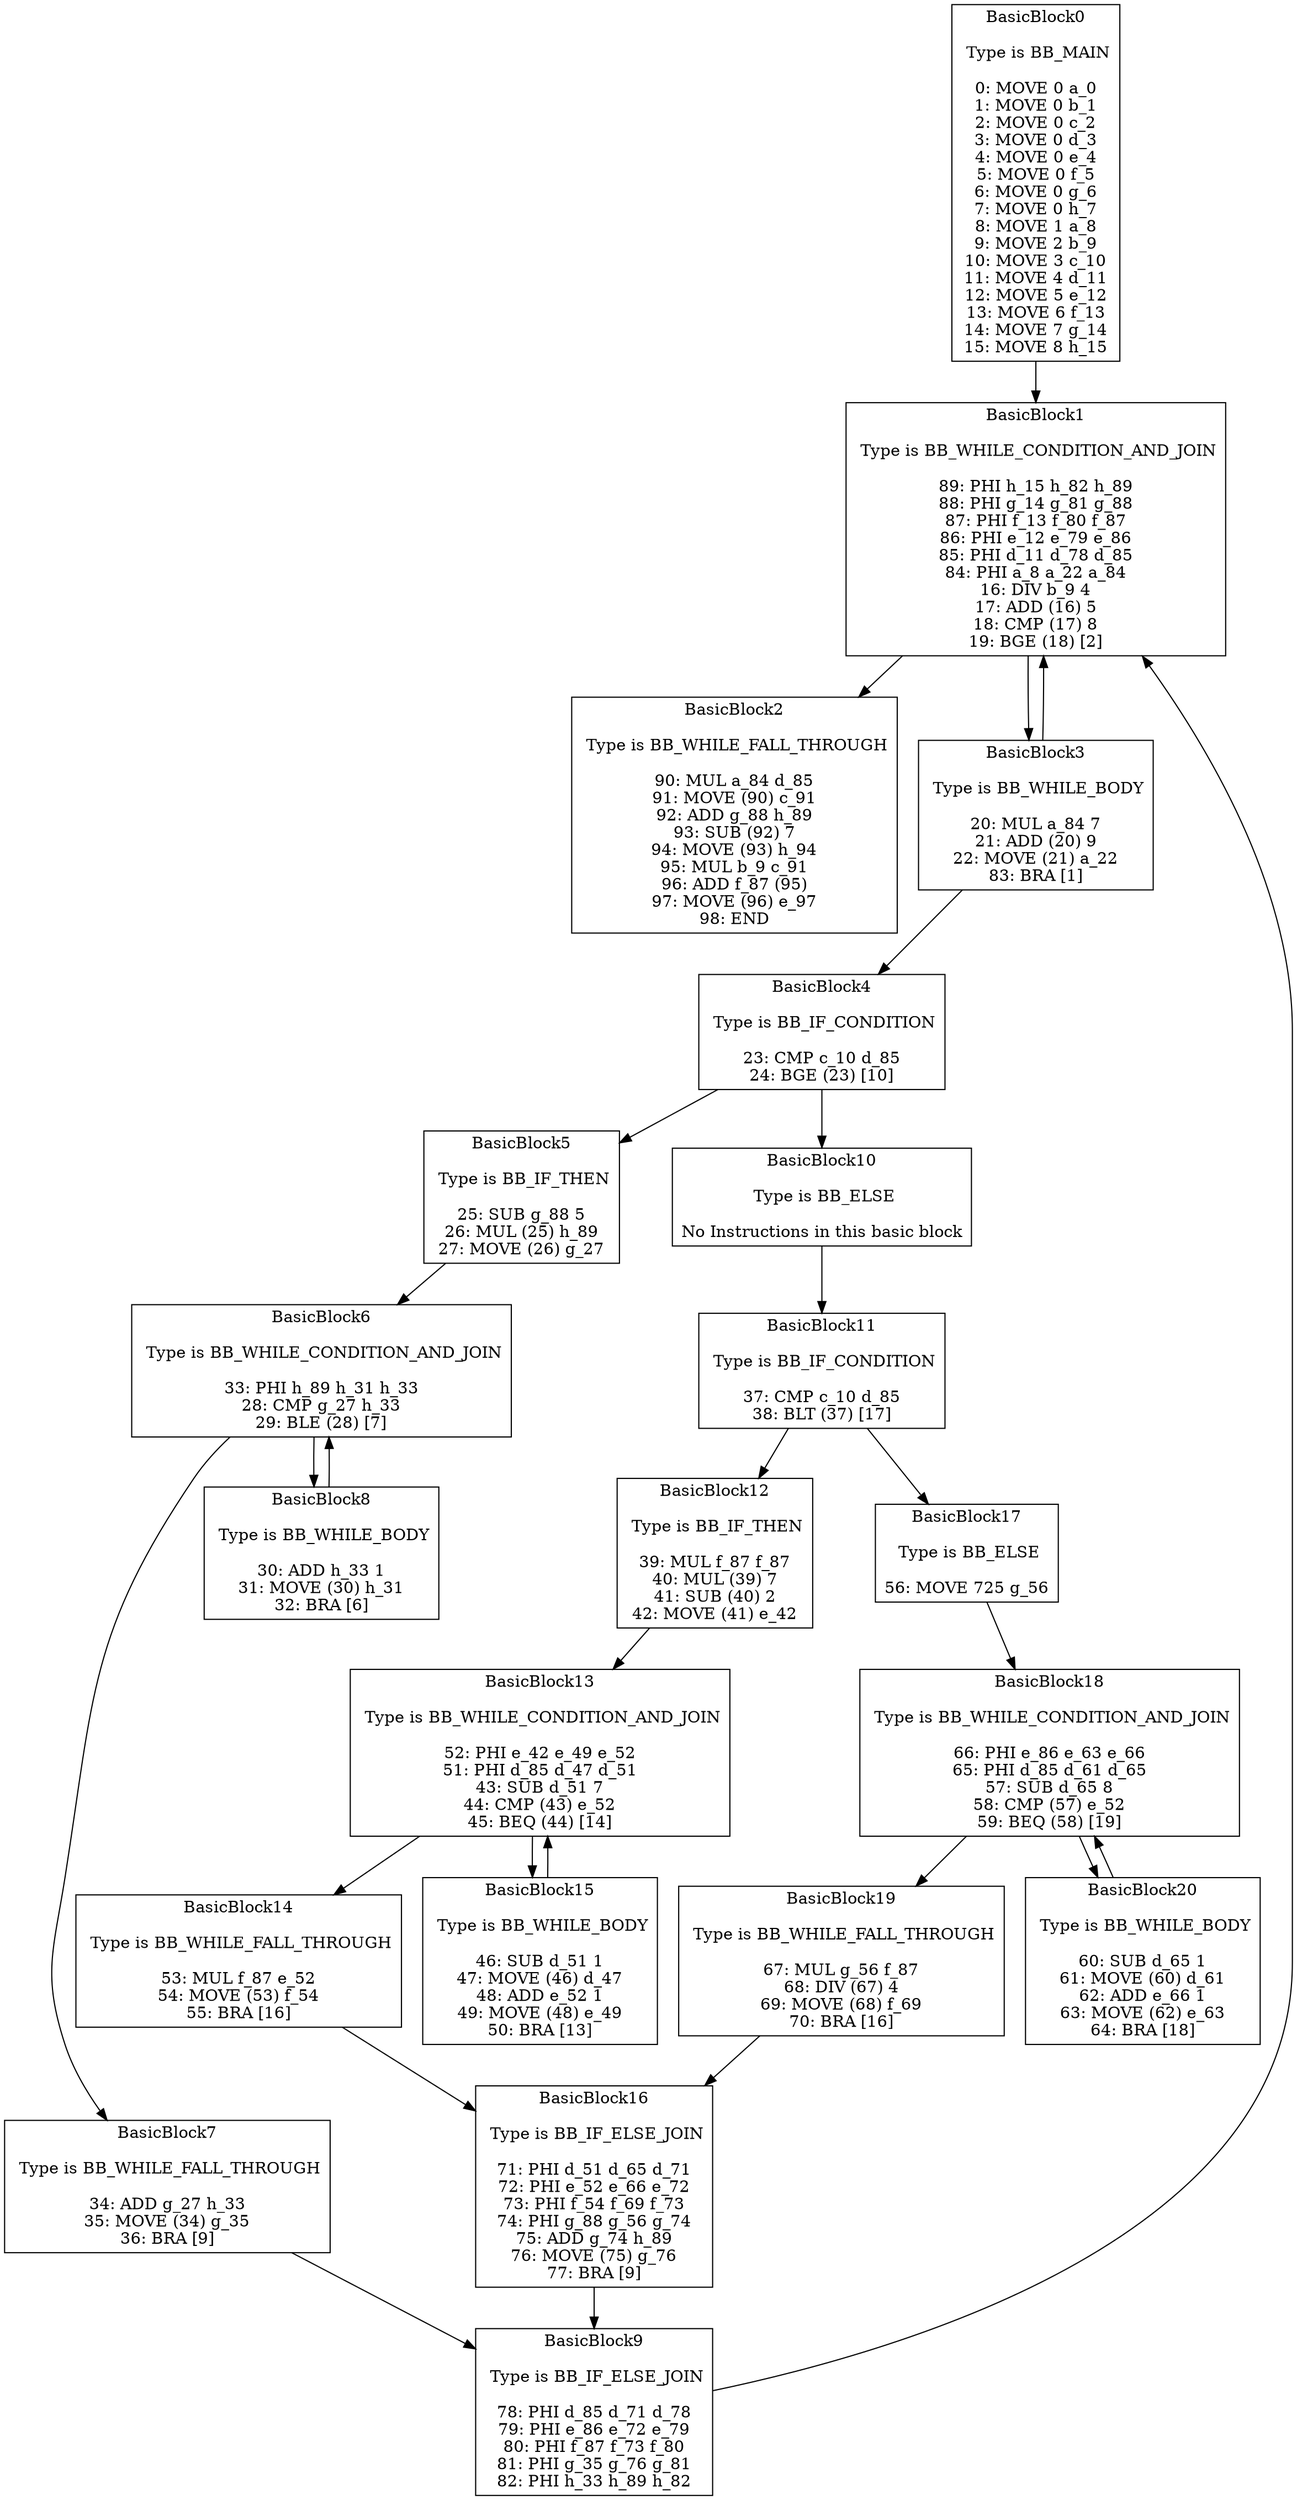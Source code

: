 digraph{
BasicBlock0 -> BasicBlock1
BasicBlock1 -> BasicBlock2
BasicBlock1 -> BasicBlock3
BasicBlock3 -> BasicBlock1
BasicBlock3 -> BasicBlock4
BasicBlock4 -> BasicBlock5
BasicBlock4 -> BasicBlock10
BasicBlock5 -> BasicBlock6
BasicBlock6 -> BasicBlock7
BasicBlock6 -> BasicBlock8
BasicBlock7 -> BasicBlock9
BasicBlock8 -> BasicBlock6
BasicBlock9 -> BasicBlock1
BasicBlock10 -> BasicBlock11
BasicBlock11 -> BasicBlock12
BasicBlock11 -> BasicBlock17
BasicBlock12 -> BasicBlock13
BasicBlock13 -> BasicBlock14
BasicBlock13 -> BasicBlock15
BasicBlock14 -> BasicBlock16
BasicBlock15 -> BasicBlock13
BasicBlock16 -> BasicBlock9
BasicBlock17 -> BasicBlock18
BasicBlock18 -> BasicBlock19
BasicBlock18 -> BasicBlock20
BasicBlock19 -> BasicBlock16
BasicBlock20 -> BasicBlock18
BasicBlock0[shape="box", label="BasicBlock0

 Type is BB_MAIN

0: MOVE 0 a_0
1: MOVE 0 b_1
2: MOVE 0 c_2
3: MOVE 0 d_3
4: MOVE 0 e_4
5: MOVE 0 f_5
6: MOVE 0 g_6
7: MOVE 0 h_7
8: MOVE 1 a_8
9: MOVE 2 b_9
10: MOVE 3 c_10
11: MOVE 4 d_11
12: MOVE 5 e_12
13: MOVE 6 f_13
14: MOVE 7 g_14
15: MOVE 8 h_15
"]
BasicBlock1[shape="box", label="BasicBlock1

 Type is BB_WHILE_CONDITION_AND_JOIN

89: PHI h_15 h_82 h_89
88: PHI g_14 g_81 g_88
87: PHI f_13 f_80 f_87
86: PHI e_12 e_79 e_86
85: PHI d_11 d_78 d_85
84: PHI a_8 a_22 a_84
16: DIV b_9 4
17: ADD (16) 5
18: CMP (17) 8
19: BGE (18) [2]
"]
BasicBlock2[shape="box", label="BasicBlock2

 Type is BB_WHILE_FALL_THROUGH

90: MUL a_84 d_85
91: MOVE (90) c_91
92: ADD g_88 h_89
93: SUB (92) 7
94: MOVE (93) h_94
95: MUL b_9 c_91
96: ADD f_87 (95)
97: MOVE (96) e_97
98: END
"]
BasicBlock3[shape="box", label="BasicBlock3

 Type is BB_WHILE_BODY

20: MUL a_84 7
21: ADD (20) 9
22: MOVE (21) a_22
83: BRA [1]
"]
BasicBlock4[shape="box", label="BasicBlock4

 Type is BB_IF_CONDITION

23: CMP c_10 d_85
24: BGE (23) [10]
"]
BasicBlock5[shape="box", label="BasicBlock5

 Type is BB_IF_THEN

25: SUB g_88 5
26: MUL (25) h_89
27: MOVE (26) g_27
"]
BasicBlock6[shape="box", label="BasicBlock6

 Type is BB_WHILE_CONDITION_AND_JOIN

33: PHI h_89 h_31 h_33
28: CMP g_27 h_33
29: BLE (28) [7]
"]
BasicBlock7[shape="box", label="BasicBlock7

 Type is BB_WHILE_FALL_THROUGH

34: ADD g_27 h_33
35: MOVE (34) g_35
36: BRA [9]
"]
BasicBlock9[shape="box", label="BasicBlock9

 Type is BB_IF_ELSE_JOIN

78: PHI d_85 d_71 d_78
79: PHI e_86 e_72 e_79
80: PHI f_87 f_73 f_80
81: PHI g_35 g_76 g_81
82: PHI h_33 h_89 h_82
"]
BasicBlock8[shape="box", label="BasicBlock8

 Type is BB_WHILE_BODY

30: ADD h_33 1
31: MOVE (30) h_31
32: BRA [6]
"]
BasicBlock10[shape="box", label="BasicBlock10

 Type is BB_ELSE

No Instructions in this basic block
"]
BasicBlock11[shape="box", label="BasicBlock11

 Type is BB_IF_CONDITION

37: CMP c_10 d_85
38: BLT (37) [17]
"]
BasicBlock12[shape="box", label="BasicBlock12

 Type is BB_IF_THEN

39: MUL f_87 f_87
40: MUL (39) 7
41: SUB (40) 2
42: MOVE (41) e_42
"]
BasicBlock13[shape="box", label="BasicBlock13

 Type is BB_WHILE_CONDITION_AND_JOIN

52: PHI e_42 e_49 e_52
51: PHI d_85 d_47 d_51
43: SUB d_51 7
44: CMP (43) e_52
45: BEQ (44) [14]
"]
BasicBlock14[shape="box", label="BasicBlock14

 Type is BB_WHILE_FALL_THROUGH

53: MUL f_87 e_52
54: MOVE (53) f_54
55: BRA [16]
"]
BasicBlock16[shape="box", label="BasicBlock16

 Type is BB_IF_ELSE_JOIN

71: PHI d_51 d_65 d_71
72: PHI e_52 e_66 e_72
73: PHI f_54 f_69 f_73
74: PHI g_88 g_56 g_74
75: ADD g_74 h_89
76: MOVE (75) g_76
77: BRA [9]
"]
BasicBlock15[shape="box", label="BasicBlock15

 Type is BB_WHILE_BODY

46: SUB d_51 1
47: MOVE (46) d_47
48: ADD e_52 1
49: MOVE (48) e_49
50: BRA [13]
"]
BasicBlock17[shape="box", label="BasicBlock17

 Type is BB_ELSE

56: MOVE 725 g_56
"]
BasicBlock18[shape="box", label="BasicBlock18

 Type is BB_WHILE_CONDITION_AND_JOIN

66: PHI e_86 e_63 e_66
65: PHI d_85 d_61 d_65
57: SUB d_65 8
58: CMP (57) e_52
59: BEQ (58) [19]
"]
BasicBlock19[shape="box", label="BasicBlock19

 Type is BB_WHILE_FALL_THROUGH

67: MUL g_56 f_87
68: DIV (67) 4
69: MOVE (68) f_69
70: BRA [16]
"]
BasicBlock20[shape="box", label="BasicBlock20

 Type is BB_WHILE_BODY

60: SUB d_65 1
61: MOVE (60) d_61
62: ADD e_66 1
63: MOVE (62) e_63
64: BRA [18]
"]
}
